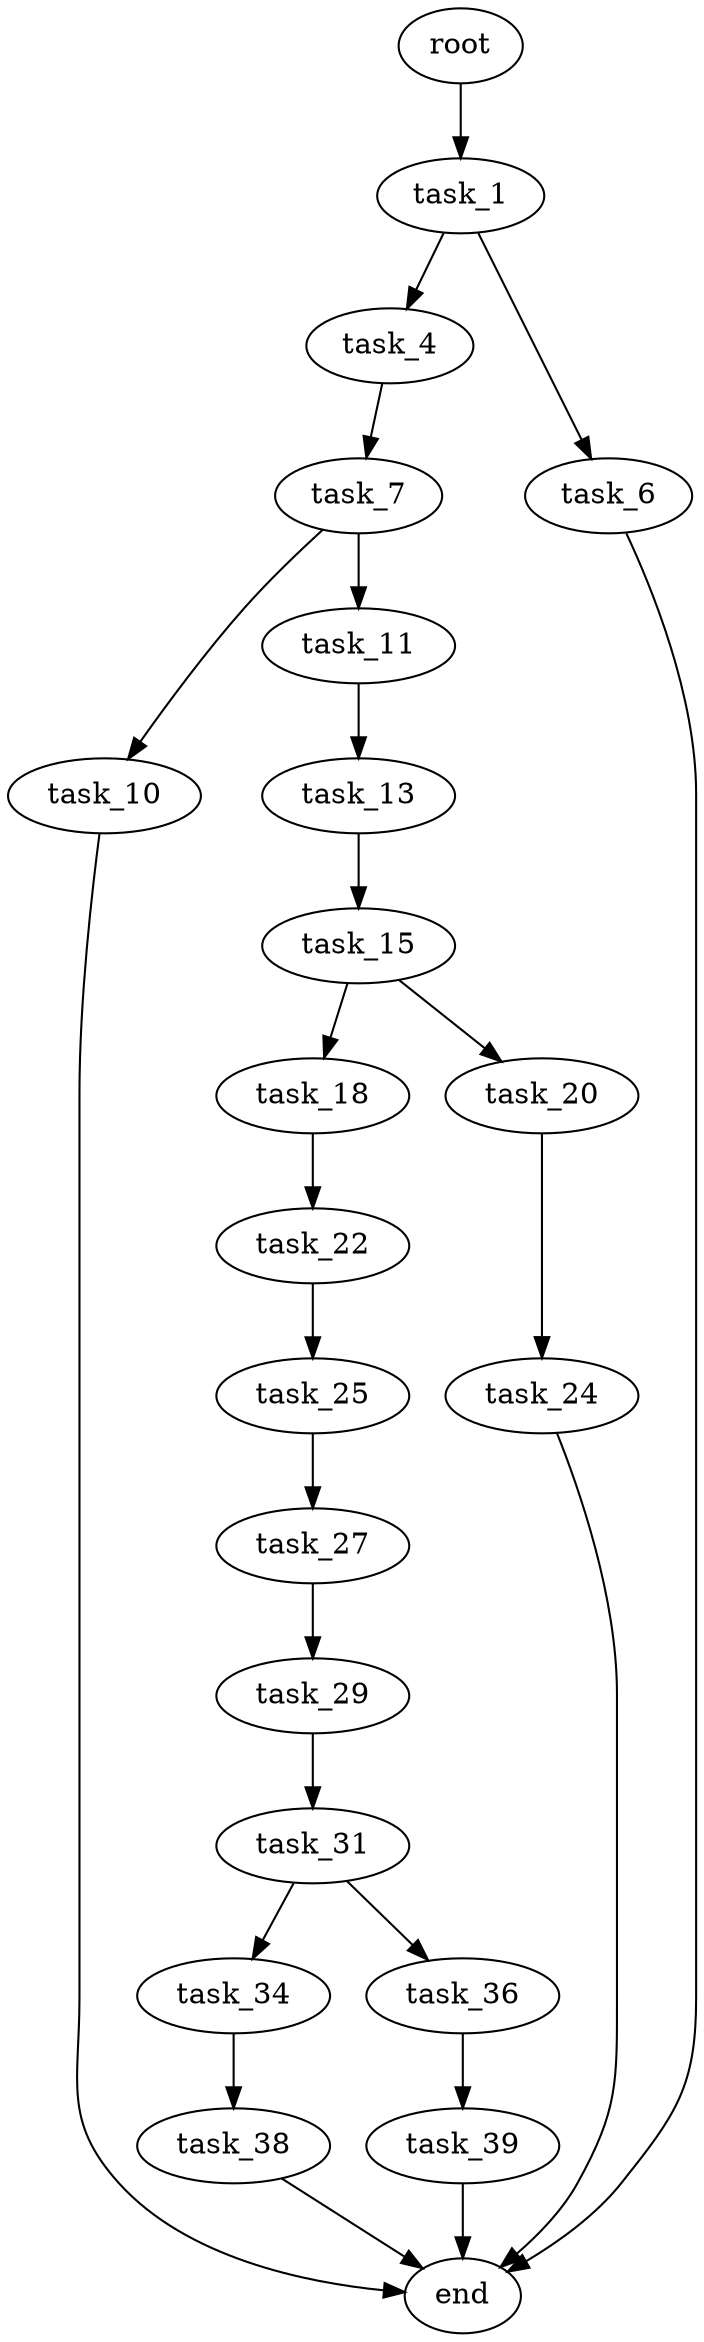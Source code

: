 digraph G {
  root [size="0.000000"];
  task_1 [size="836356117553.000000"];
  task_4 [size="8589934592.000000"];
  task_6 [size="15037160983.000000"];
  task_7 [size="68719476736.000000"];
  task_10 [size="2281148983.000000"];
  task_11 [size="6003484574.000000"];
  task_13 [size="17610503483.000000"];
  task_15 [size="29458363618.000000"];
  task_18 [size="782757789696.000000"];
  task_20 [size="10421327103.000000"];
  task_22 [size="10167094310.000000"];
  task_24 [size="22938598618.000000"];
  task_25 [size="1120160386705.000000"];
  task_27 [size="765352783412.000000"];
  task_29 [size="782757789696.000000"];
  task_31 [size="35262130012.000000"];
  task_34 [size="549755813888.000000"];
  task_36 [size="3031376256.000000"];
  task_38 [size="16528169150.000000"];
  task_39 [size="634249420548.000000"];
  end [size="0.000000"];

  root -> task_1 [size="1.000000"];
  task_1 -> task_4 [size="536870912.000000"];
  task_1 -> task_6 [size="536870912.000000"];
  task_4 -> task_7 [size="33554432.000000"];
  task_6 -> end [size="1.000000"];
  task_7 -> task_10 [size="134217728.000000"];
  task_7 -> task_11 [size="134217728.000000"];
  task_10 -> end [size="1.000000"];
  task_11 -> task_13 [size="679477248.000000"];
  task_13 -> task_15 [size="838860800.000000"];
  task_15 -> task_18 [size="679477248.000000"];
  task_15 -> task_20 [size="679477248.000000"];
  task_18 -> task_22 [size="679477248.000000"];
  task_20 -> task_24 [size="33554432.000000"];
  task_22 -> task_25 [size="209715200.000000"];
  task_24 -> end [size="1.000000"];
  task_25 -> task_27 [size="838860800.000000"];
  task_27 -> task_29 [size="679477248.000000"];
  task_29 -> task_31 [size="679477248.000000"];
  task_31 -> task_34 [size="33554432.000000"];
  task_31 -> task_36 [size="33554432.000000"];
  task_34 -> task_38 [size="536870912.000000"];
  task_36 -> task_39 [size="134217728.000000"];
  task_38 -> end [size="1.000000"];
  task_39 -> end [size="1.000000"];
}
